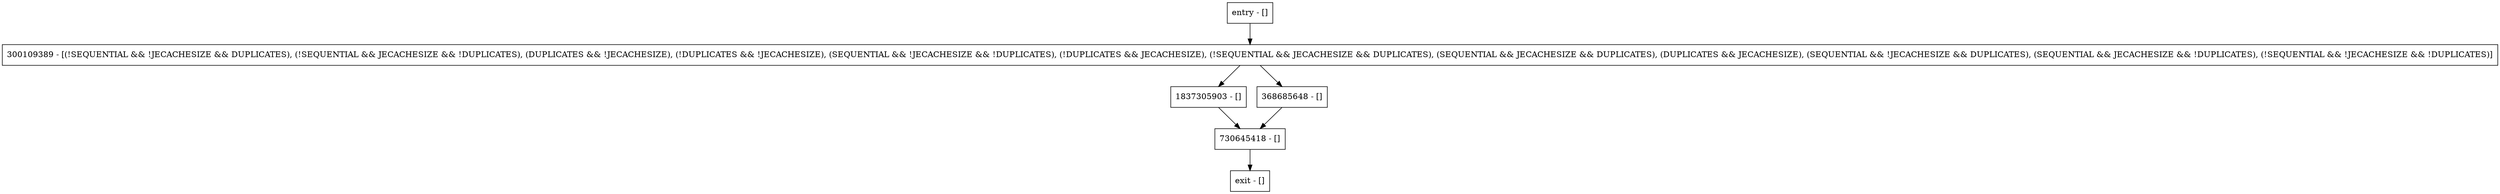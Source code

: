 digraph recordExists {
node [shape=record];
entry [label="entry - []"];
exit [label="exit - []"];
1837305903 [label="1837305903 - []"];
368685648 [label="368685648 - []"];
730645418 [label="730645418 - []"];
300109389 [label="300109389 - [(!SEQUENTIAL && !JECACHESIZE && DUPLICATES), (!SEQUENTIAL && JECACHESIZE && !DUPLICATES), (DUPLICATES && !JECACHESIZE), (!DUPLICATES && !JECACHESIZE), (SEQUENTIAL && !JECACHESIZE && !DUPLICATES), (!DUPLICATES && JECACHESIZE), (!SEQUENTIAL && JECACHESIZE && DUPLICATES), (SEQUENTIAL && JECACHESIZE && DUPLICATES), (DUPLICATES && JECACHESIZE), (SEQUENTIAL && !JECACHESIZE && DUPLICATES), (SEQUENTIAL && JECACHESIZE && !DUPLICATES), (!SEQUENTIAL && !JECACHESIZE && !DUPLICATES)]"];
entry;
exit;
entry -> 300109389;
1837305903 -> 730645418;
368685648 -> 730645418;
730645418 -> exit;
300109389 -> 1837305903;
300109389 -> 368685648;
}
